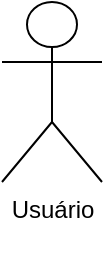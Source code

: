 <mxfile version="23.1.1" type="github">
  <diagram name="Página-1" id="JgnXCc0ZD5IqedFtcevb">
    <mxGraphModel dx="1434" dy="782" grid="1" gridSize="10" guides="1" tooltips="1" connect="1" arrows="1" fold="1" page="1" pageScale="1" pageWidth="827" pageHeight="1169" math="0" shadow="0">
      <root>
        <mxCell id="0" />
        <mxCell id="1" parent="0" />
        <mxCell id="CIpoK167bPq1iCGTSQEo-4" value="&lt;div&gt;Usuário&lt;/div&gt;&lt;div&gt;&lt;br&gt;&lt;/div&gt;" style="shape=umlActor;verticalLabelPosition=bottom;verticalAlign=top;html=1;outlineConnect=0;" vertex="1" parent="1">
          <mxGeometry x="210" y="290" width="50" height="90" as="geometry" />
        </mxCell>
      </root>
    </mxGraphModel>
  </diagram>
</mxfile>
